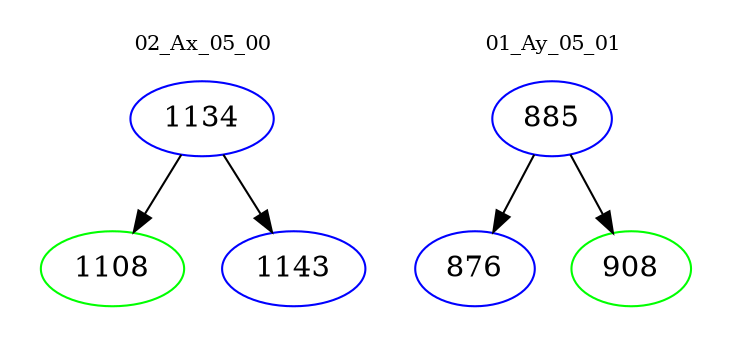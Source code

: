 digraph{
subgraph cluster_0 {
color = white
label = "02_Ax_05_00";
fontsize=10;
T0_1134 [label="1134", color="blue"]
T0_1134 -> T0_1108 [color="black"]
T0_1108 [label="1108", color="green"]
T0_1134 -> T0_1143 [color="black"]
T0_1143 [label="1143", color="blue"]
}
subgraph cluster_1 {
color = white
label = "01_Ay_05_01";
fontsize=10;
T1_885 [label="885", color="blue"]
T1_885 -> T1_876 [color="black"]
T1_876 [label="876", color="blue"]
T1_885 -> T1_908 [color="black"]
T1_908 [label="908", color="green"]
}
}
